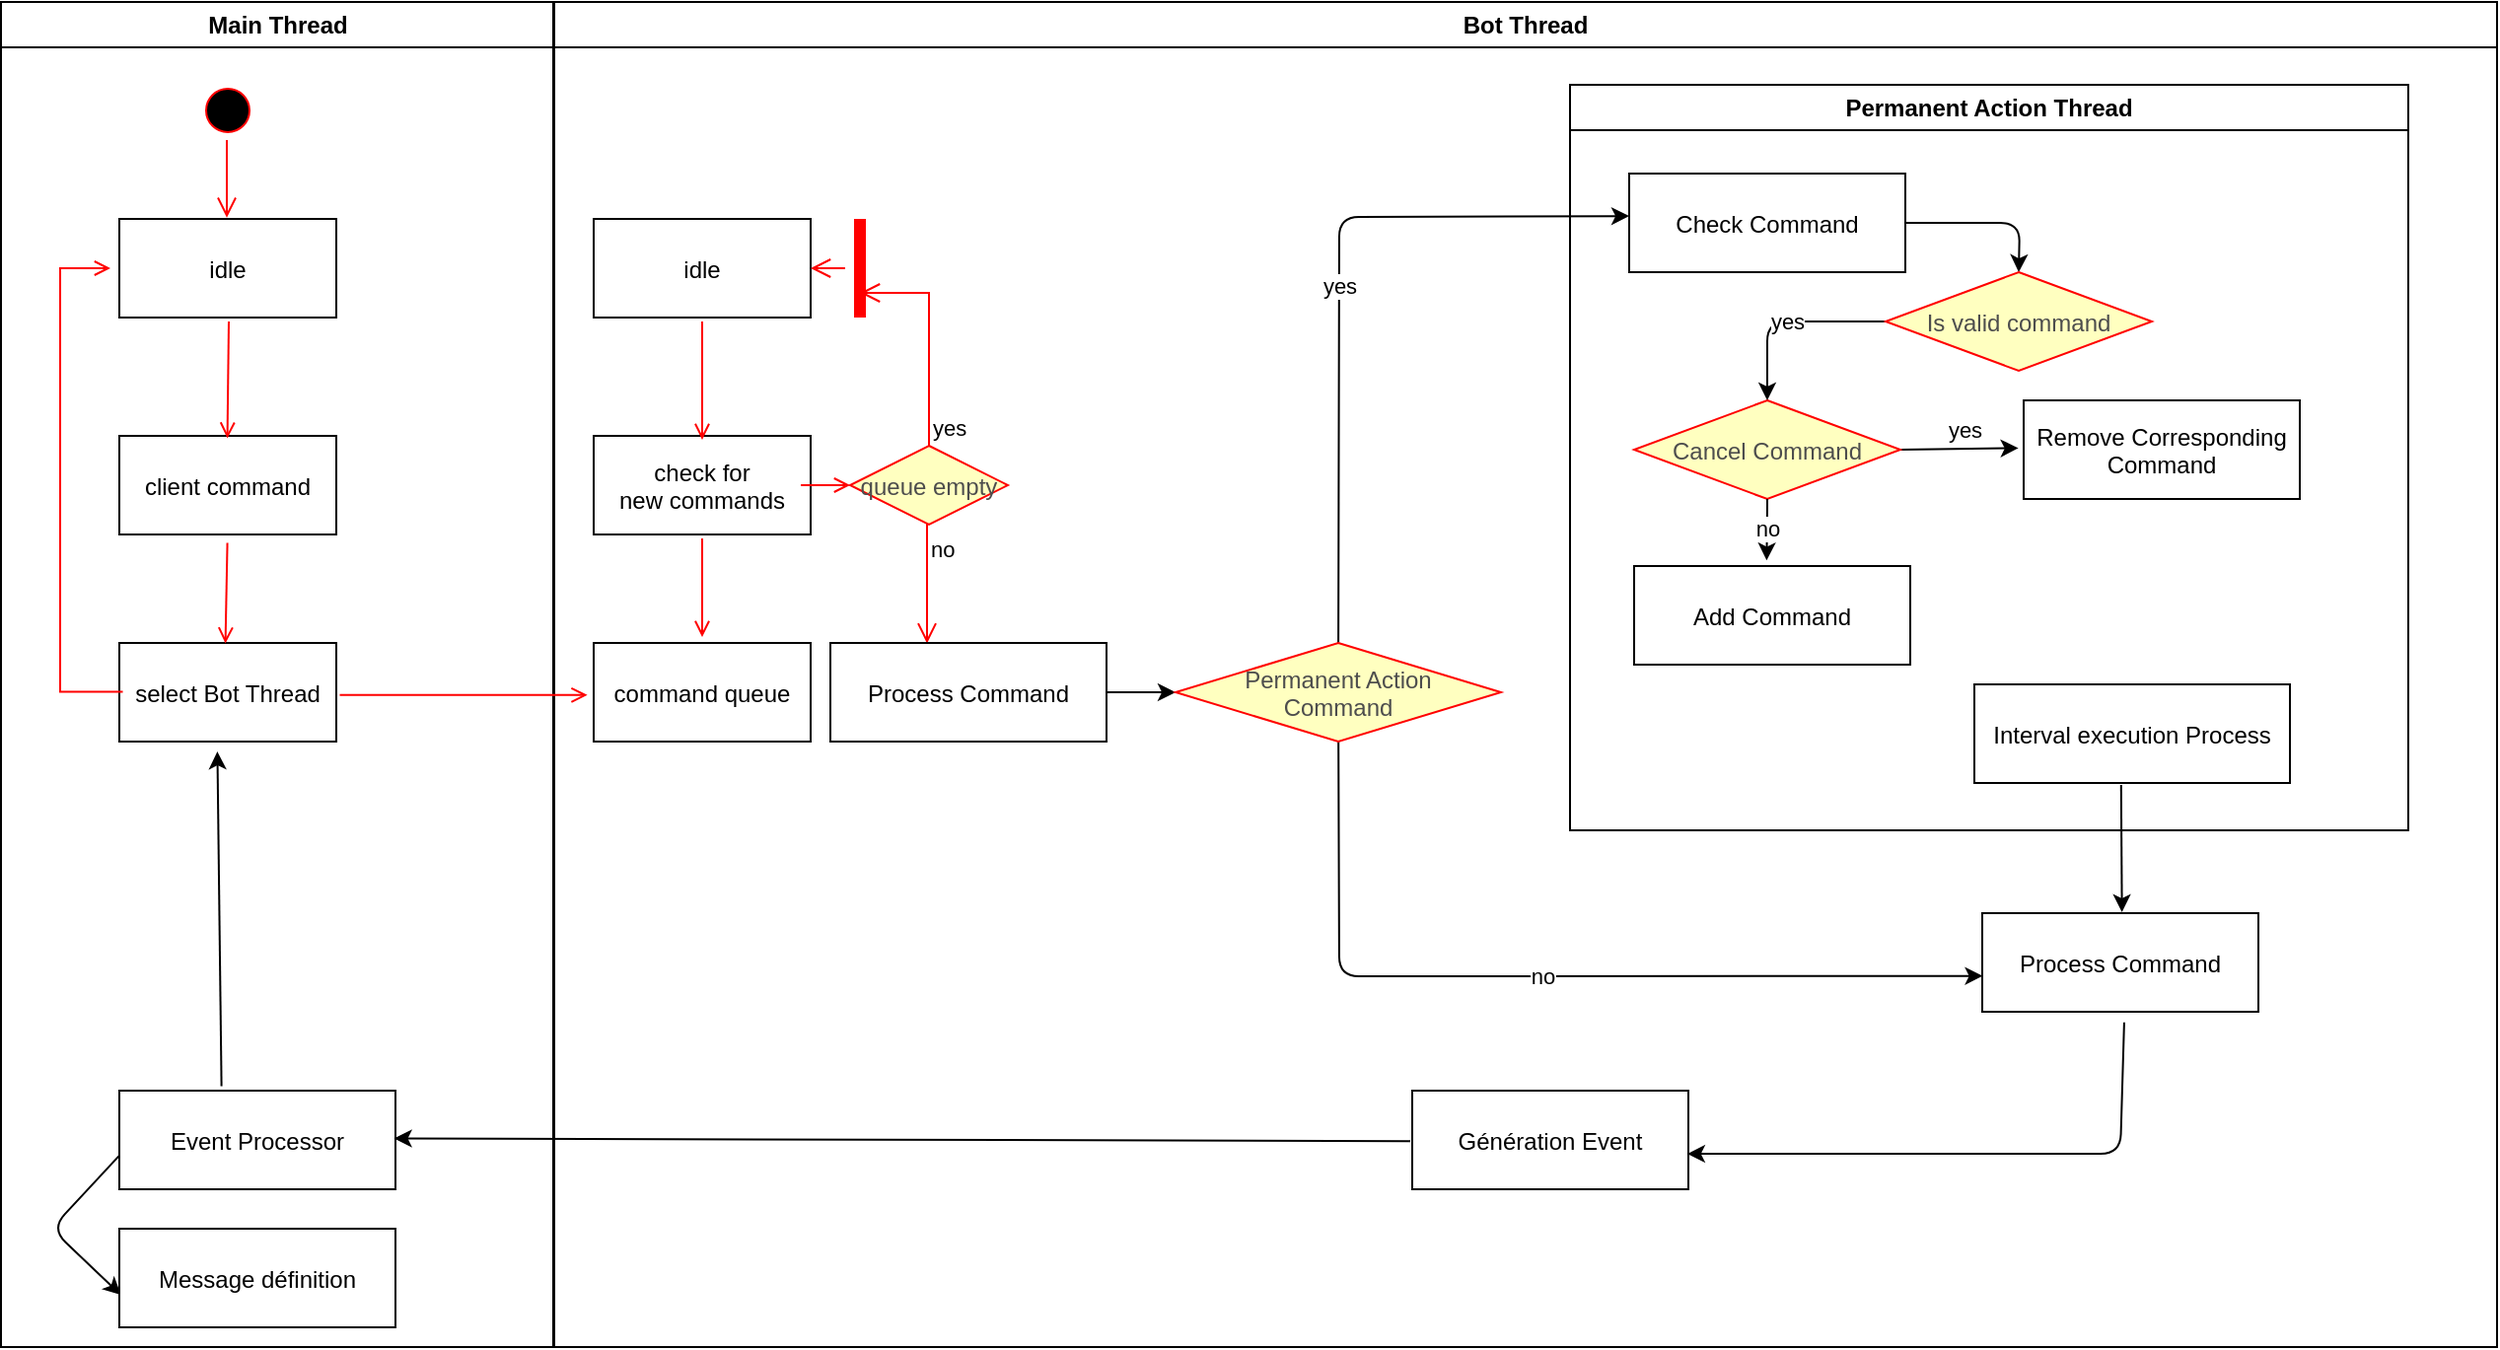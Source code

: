 <mxfile>
    <diagram name="Page-1" id="e7e014a7-5840-1c2e-5031-d8a46d1fe8dd">
        <mxGraphModel dx="1261" dy="881" grid="1" gridSize="10" guides="1" tooltips="1" connect="1" arrows="1" fold="1" page="1" pageScale="1" pageWidth="1169" pageHeight="826" background="none" math="0" shadow="0">
            <root>
                <mxCell id="0"/>
                <mxCell id="1" parent="0"/>
                <mxCell id="2" value="Main Thread" style="swimlane;whiteSpace=wrap" parent="1" vertex="1">
                    <mxGeometry x="164.5" y="128" width="280" height="682" as="geometry"/>
                </mxCell>
                <mxCell id="5" value="" style="ellipse;shape=startState;fillColor=#000000;strokeColor=#ff0000;" parent="2" vertex="1">
                    <mxGeometry x="100" y="40" width="30" height="30" as="geometry"/>
                </mxCell>
                <mxCell id="6" value="" style="edgeStyle=elbowEdgeStyle;elbow=horizontal;verticalAlign=bottom;endArrow=open;endSize=8;strokeColor=#FF0000;endFill=1;rounded=0;entryX=0.496;entryY=-0.013;entryDx=0;entryDy=0;entryPerimeter=0;" parent="2" source="5" target="7" edge="1">
                    <mxGeometry x="100" y="40" as="geometry">
                        <mxPoint x="115" y="110" as="targetPoint"/>
                    </mxGeometry>
                </mxCell>
                <mxCell id="7" value="idle" style="" parent="2" vertex="1">
                    <mxGeometry x="60" y="110" width="110" height="50" as="geometry"/>
                </mxCell>
                <mxCell id="8" value="client command" style="" parent="2" vertex="1">
                    <mxGeometry x="60" y="220" width="110" height="50" as="geometry"/>
                </mxCell>
                <mxCell id="9" value="" style="endArrow=open;strokeColor=#FF0000;endFill=1;rounded=0;entryX=0.498;entryY=0.026;entryDx=0;entryDy=0;entryPerimeter=0;" parent="2" target="8" edge="1">
                    <mxGeometry relative="1" as="geometry">
                        <mxPoint x="115.5" y="162" as="sourcePoint"/>
                        <mxPoint x="115.5" y="222" as="targetPoint"/>
                    </mxGeometry>
                </mxCell>
                <mxCell id="10" value="select Bot Thread" style="" parent="2" vertex="1">
                    <mxGeometry x="60" y="325" width="110" height="50" as="geometry"/>
                </mxCell>
                <mxCell id="11" value="" style="endArrow=open;strokeColor=#FF0000;endFill=1;rounded=0;exitX=0.498;exitY=1.085;exitDx=0;exitDy=0;exitPerimeter=0;entryX=0.489;entryY=0.005;entryDx=0;entryDy=0;entryPerimeter=0;" parent="2" source="8" target="10" edge="1">
                    <mxGeometry relative="1" as="geometry">
                        <mxPoint x="115.5" y="282" as="sourcePoint"/>
                        <mxPoint x="114.5" y="322" as="targetPoint"/>
                    </mxGeometry>
                </mxCell>
                <mxCell id="12" value="" style="edgeStyle=elbowEdgeStyle;elbow=horizontal;strokeColor=#FF0000;endArrow=open;endFill=1;rounded=0;exitX=0.016;exitY=0.495;exitDx=0;exitDy=0;exitPerimeter=0;" parent="2" source="10" edge="1">
                    <mxGeometry width="100" height="100" relative="1" as="geometry">
                        <mxPoint x="55.5" y="350" as="sourcePoint"/>
                        <mxPoint x="55.5" y="135" as="targetPoint"/>
                        <Array as="points">
                            <mxPoint x="30" y="250"/>
                        </Array>
                    </mxGeometry>
                </mxCell>
                <mxCell id="79" style="edgeStyle=none;html=1;entryX=0.452;entryY=1.101;entryDx=0;entryDy=0;entryPerimeter=0;exitX=0.37;exitY=-0.045;exitDx=0;exitDy=0;exitPerimeter=0;" edge="1" parent="2" source="77" target="10">
                    <mxGeometry relative="1" as="geometry">
                        <Array as="points"/>
                    </mxGeometry>
                </mxCell>
                <mxCell id="83" style="edgeStyle=none;html=1;entryX=0.006;entryY=0.672;entryDx=0;entryDy=0;entryPerimeter=0;exitX=-0.001;exitY=0.661;exitDx=0;exitDy=0;exitPerimeter=0;" edge="1" parent="2" source="77" target="82">
                    <mxGeometry relative="1" as="geometry">
                        <Array as="points">
                            <mxPoint x="25.5" y="622"/>
                        </Array>
                    </mxGeometry>
                </mxCell>
                <mxCell id="77" value="Event Processor" style="" vertex="1" parent="2">
                    <mxGeometry x="60" y="552" width="140" height="50" as="geometry"/>
                </mxCell>
                <mxCell id="82" value="Message définition" style="" vertex="1" parent="2">
                    <mxGeometry x="60" y="622" width="140" height="50" as="geometry"/>
                </mxCell>
                <mxCell id="3" value="Bot Thread" style="swimlane;whiteSpace=wrap" parent="1" vertex="1">
                    <mxGeometry x="445" y="128" width="985" height="682" as="geometry"/>
                </mxCell>
                <mxCell id="15" value="idle" style="" parent="3" vertex="1">
                    <mxGeometry x="20" y="110" width="110" height="50" as="geometry"/>
                </mxCell>
                <mxCell id="16" value="check for &#10;new commands" style="" parent="3" vertex="1">
                    <mxGeometry x="20" y="220" width="110" height="50" as="geometry"/>
                </mxCell>
                <mxCell id="17" value="" style="endArrow=open;strokeColor=#FF0000;endFill=1;rounded=0" parent="3" edge="1">
                    <mxGeometry relative="1" as="geometry">
                        <mxPoint x="75" y="162" as="sourcePoint"/>
                        <mxPoint x="75" y="222" as="targetPoint"/>
                    </mxGeometry>
                </mxCell>
                <mxCell id="18" value="command queue" style="" parent="3" vertex="1">
                    <mxGeometry x="20" y="325" width="110" height="50" as="geometry"/>
                </mxCell>
                <mxCell id="19" value="" style="endArrow=open;strokeColor=#FF0000;endFill=1;rounded=0" parent="3" edge="1">
                    <mxGeometry relative="1" as="geometry">
                        <mxPoint x="75" y="322" as="targetPoint"/>
                        <mxPoint x="75" y="272" as="sourcePoint"/>
                    </mxGeometry>
                </mxCell>
                <mxCell id="21" value="queue empty" style="rhombus;fillColor=#ffffc0;strokeColor=#ff0000;fontColor=#4D4D4D;" parent="3" vertex="1">
                    <mxGeometry x="150" y="225" width="80" height="40" as="geometry"/>
                </mxCell>
                <mxCell id="22" value="yes" style="edgeStyle=elbowEdgeStyle;elbow=horizontal;align=left;verticalAlign=bottom;endArrow=open;endSize=8;strokeColor=#FF0000;exitX=0.5;exitY=0;endFill=1;rounded=0;entryX=0.75;entryY=0.5;entryPerimeter=0" parent="3" source="21" target="25" edge="1">
                    <mxGeometry x="-1" relative="1" as="geometry">
                        <mxPoint x="160" y="150" as="targetPoint"/>
                        <Array as="points">
                            <mxPoint x="190" y="180"/>
                        </Array>
                    </mxGeometry>
                </mxCell>
                <mxCell id="23" value="no" style="edgeStyle=elbowEdgeStyle;elbow=horizontal;align=left;verticalAlign=top;endArrow=open;endSize=8;strokeColor=#FF0000;endFill=1;rounded=0;entryX=0.351;entryY=0.004;entryDx=0;entryDy=0;entryPerimeter=0;" parent="3" source="21" target="30" edge="1">
                    <mxGeometry x="-1" relative="1" as="geometry">
                        <mxPoint x="190" y="305" as="targetPoint"/>
                    </mxGeometry>
                </mxCell>
                <mxCell id="24" value="" style="endArrow=open;strokeColor=#FF0000;endFill=1;rounded=0" parent="3" target="21" edge="1">
                    <mxGeometry relative="1" as="geometry">
                        <mxPoint x="125" y="245" as="sourcePoint"/>
                    </mxGeometry>
                </mxCell>
                <mxCell id="25" value="" style="shape=line;strokeWidth=6;strokeColor=#ff0000;rotation=90" parent="3" vertex="1">
                    <mxGeometry x="130" y="127.5" width="50" height="15" as="geometry"/>
                </mxCell>
                <mxCell id="26" value="" style="edgeStyle=elbowEdgeStyle;elbow=horizontal;verticalAlign=bottom;endArrow=open;endSize=8;strokeColor=#FF0000;endFill=1;rounded=0" parent="3" source="25" edge="1">
                    <mxGeometry x="130" y="90" as="geometry">
                        <mxPoint x="130" y="135" as="targetPoint"/>
                    </mxGeometry>
                </mxCell>
                <mxCell id="69" style="edgeStyle=none;html=1;entryX=0;entryY=0.5;entryDx=0;entryDy=0;" edge="1" parent="3" source="30" target="43">
                    <mxGeometry relative="1" as="geometry"/>
                </mxCell>
                <mxCell id="30" value="Process Command" style="" parent="3" vertex="1">
                    <mxGeometry x="140" y="325" width="140" height="50" as="geometry"/>
                </mxCell>
                <mxCell id="70" value="yes" style="edgeStyle=none;html=1;entryX=0;entryY=0.431;entryDx=0;entryDy=0;entryPerimeter=0;" edge="1" parent="3" source="43" target="58">
                    <mxGeometry relative="1" as="geometry">
                        <Array as="points">
                            <mxPoint x="398" y="109"/>
                        </Array>
                    </mxGeometry>
                </mxCell>
                <mxCell id="72" value="no" style="edgeStyle=none;html=1;entryX=0.002;entryY=0.637;entryDx=0;entryDy=0;entryPerimeter=0;" edge="1" parent="3" source="43" target="64">
                    <mxGeometry relative="1" as="geometry">
                        <Array as="points">
                            <mxPoint x="398" y="494"/>
                        </Array>
                    </mxGeometry>
                </mxCell>
                <mxCell id="43" value="Permanent Action &#10;Command" style="rhombus;fillColor=#ffffc0;strokeColor=#ff0000;fontColor=#4D4D4D;" vertex="1" parent="3">
                    <mxGeometry x="315" y="325" width="165" height="50" as="geometry"/>
                </mxCell>
                <mxCell id="44" value="Permanent Action Thread" style="swimlane;whiteSpace=wrap" vertex="1" parent="3">
                    <mxGeometry x="515" y="42" width="425" height="378" as="geometry"/>
                </mxCell>
                <mxCell id="60" style="edgeStyle=none;html=1;entryX=0.5;entryY=0;entryDx=0;entryDy=0;" edge="1" parent="44" source="58" target="80">
                    <mxGeometry relative="1" as="geometry">
                        <Array as="points">
                            <mxPoint x="228" y="70"/>
                        </Array>
                    </mxGeometry>
                </mxCell>
                <mxCell id="58" value="Check Command" style="" vertex="1" parent="44">
                    <mxGeometry x="30" y="45" width="140" height="50" as="geometry"/>
                </mxCell>
                <mxCell id="62" value="yes" style="edgeStyle=none;html=1;entryX=-0.019;entryY=0.484;entryDx=0;entryDy=0;entryPerimeter=0;exitX=1;exitY=0.5;exitDx=0;exitDy=0;" edge="1" parent="44" source="59" target="61">
                    <mxGeometry x="0.09" y="10" relative="1" as="geometry">
                        <mxPoint x="100" y="220" as="targetPoint"/>
                        <mxPoint as="offset"/>
                    </mxGeometry>
                </mxCell>
                <mxCell id="59" value="Cancel Command" style="rhombus;fillColor=#ffffc0;strokeColor=#ff0000;fontColor=#4D4D4D;" vertex="1" parent="44">
                    <mxGeometry x="32.5" y="160" width="135" height="50" as="geometry"/>
                </mxCell>
                <mxCell id="61" value="Remove Corresponding &#10;Command" style="" vertex="1" parent="44">
                    <mxGeometry x="230" y="160" width="140" height="50" as="geometry"/>
                </mxCell>
                <mxCell id="66" value="Interval execution Process" style="" vertex="1" parent="44">
                    <mxGeometry x="205" y="304" width="160" height="50" as="geometry"/>
                </mxCell>
                <mxCell id="65" value="no" style="edgeStyle=none;html=1;exitX=0.5;exitY=1;exitDx=0;exitDy=0;entryX=0.48;entryY=-0.057;entryDx=0;entryDy=0;entryPerimeter=0;" edge="1" parent="44" source="59" target="74">
                    <mxGeometry relative="1" as="geometry">
                        <mxPoint x="100" y="250" as="targetPoint"/>
                        <Array as="points">
                            <mxPoint x="100" y="215"/>
                        </Array>
                    </mxGeometry>
                </mxCell>
                <mxCell id="74" value="Add Command" style="" vertex="1" parent="44">
                    <mxGeometry x="32.5" y="244" width="140" height="50" as="geometry"/>
                </mxCell>
                <mxCell id="81" value="yes" style="edgeStyle=none;html=1;entryX=0.5;entryY=0;entryDx=0;entryDy=0;fontColor=default;" edge="1" parent="44" source="80" target="59">
                    <mxGeometry relative="1" as="geometry">
                        <Array as="points">
                            <mxPoint x="100" y="120"/>
                        </Array>
                    </mxGeometry>
                </mxCell>
                <mxCell id="80" value="Is valid command" style="rhombus;fillColor=#ffffc0;strokeColor=#ff0000;fontColor=#4D4D4D;" vertex="1" parent="44">
                    <mxGeometry x="160" y="95" width="135" height="50" as="geometry"/>
                </mxCell>
                <mxCell id="76" style="edgeStyle=none;html=1;entryX=0.996;entryY=0.641;entryDx=0;entryDy=0;entryPerimeter=0;exitX=0.514;exitY=1.108;exitDx=0;exitDy=0;exitPerimeter=0;" edge="1" parent="3" source="64" target="73">
                    <mxGeometry relative="1" as="geometry">
                        <Array as="points">
                            <mxPoint x="794" y="584"/>
                        </Array>
                    </mxGeometry>
                </mxCell>
                <mxCell id="64" value="Process Command" style="" vertex="1" parent="3">
                    <mxGeometry x="724" y="462" width="140" height="50" as="geometry"/>
                </mxCell>
                <mxCell id="71" style="edgeStyle=none;html=1;entryX=0.506;entryY=-0.01;entryDx=0;entryDy=0;entryPerimeter=0;exitX=0.465;exitY=1.019;exitDx=0;exitDy=0;exitPerimeter=0;" edge="1" parent="3" source="66" target="64">
                    <mxGeometry relative="1" as="geometry">
                        <mxPoint x="795" y="282" as="sourcePoint"/>
                    </mxGeometry>
                </mxCell>
                <mxCell id="73" value="Génération Event" style="" vertex="1" parent="3">
                    <mxGeometry x="435" y="552" width="140" height="50" as="geometry"/>
                </mxCell>
                <mxCell id="20" value="" style="endArrow=open;strokeColor=#FF0000;endFill=1;rounded=0;exitX=1.016;exitY=0.528;exitDx=0;exitDy=0;exitPerimeter=0;entryX=-0.029;entryY=0.528;entryDx=0;entryDy=0;entryPerimeter=0;" parent="1" source="10" target="18" edge="1">
                    <mxGeometry relative="1" as="geometry">
                        <mxPoint x="340" y="478" as="sourcePoint"/>
                    </mxGeometry>
                </mxCell>
                <mxCell id="78" style="edgeStyle=none;html=1;entryX=0.995;entryY=0.485;entryDx=0;entryDy=0;entryPerimeter=0;exitX=-0.007;exitY=0.512;exitDx=0;exitDy=0;exitPerimeter=0;" edge="1" parent="1" source="73" target="77">
                    <mxGeometry relative="1" as="geometry"/>
                </mxCell>
            </root>
        </mxGraphModel>
    </diagram>
</mxfile>
